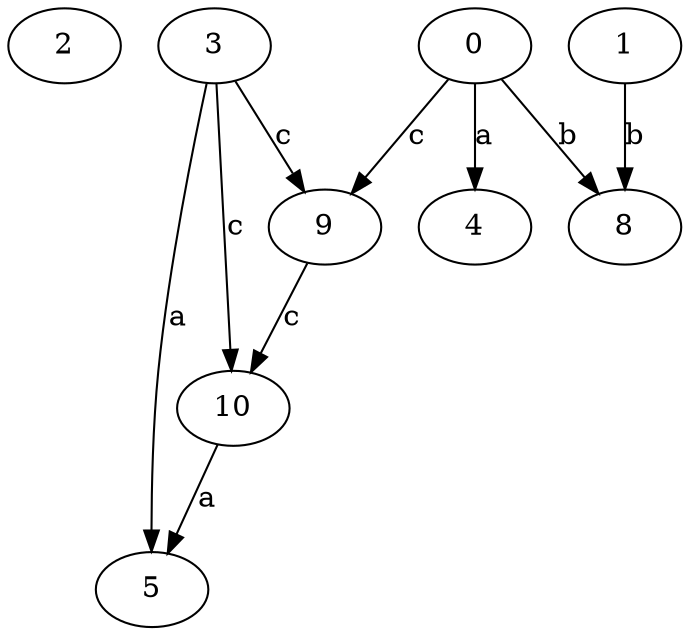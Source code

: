 strict digraph  {
2;
3;
4;
5;
0;
8;
9;
1;
10;
3 -> 5  [label=a];
3 -> 9  [label=c];
3 -> 10  [label=c];
0 -> 4  [label=a];
0 -> 8  [label=b];
0 -> 9  [label=c];
9 -> 10  [label=c];
1 -> 8  [label=b];
10 -> 5  [label=a];
}
